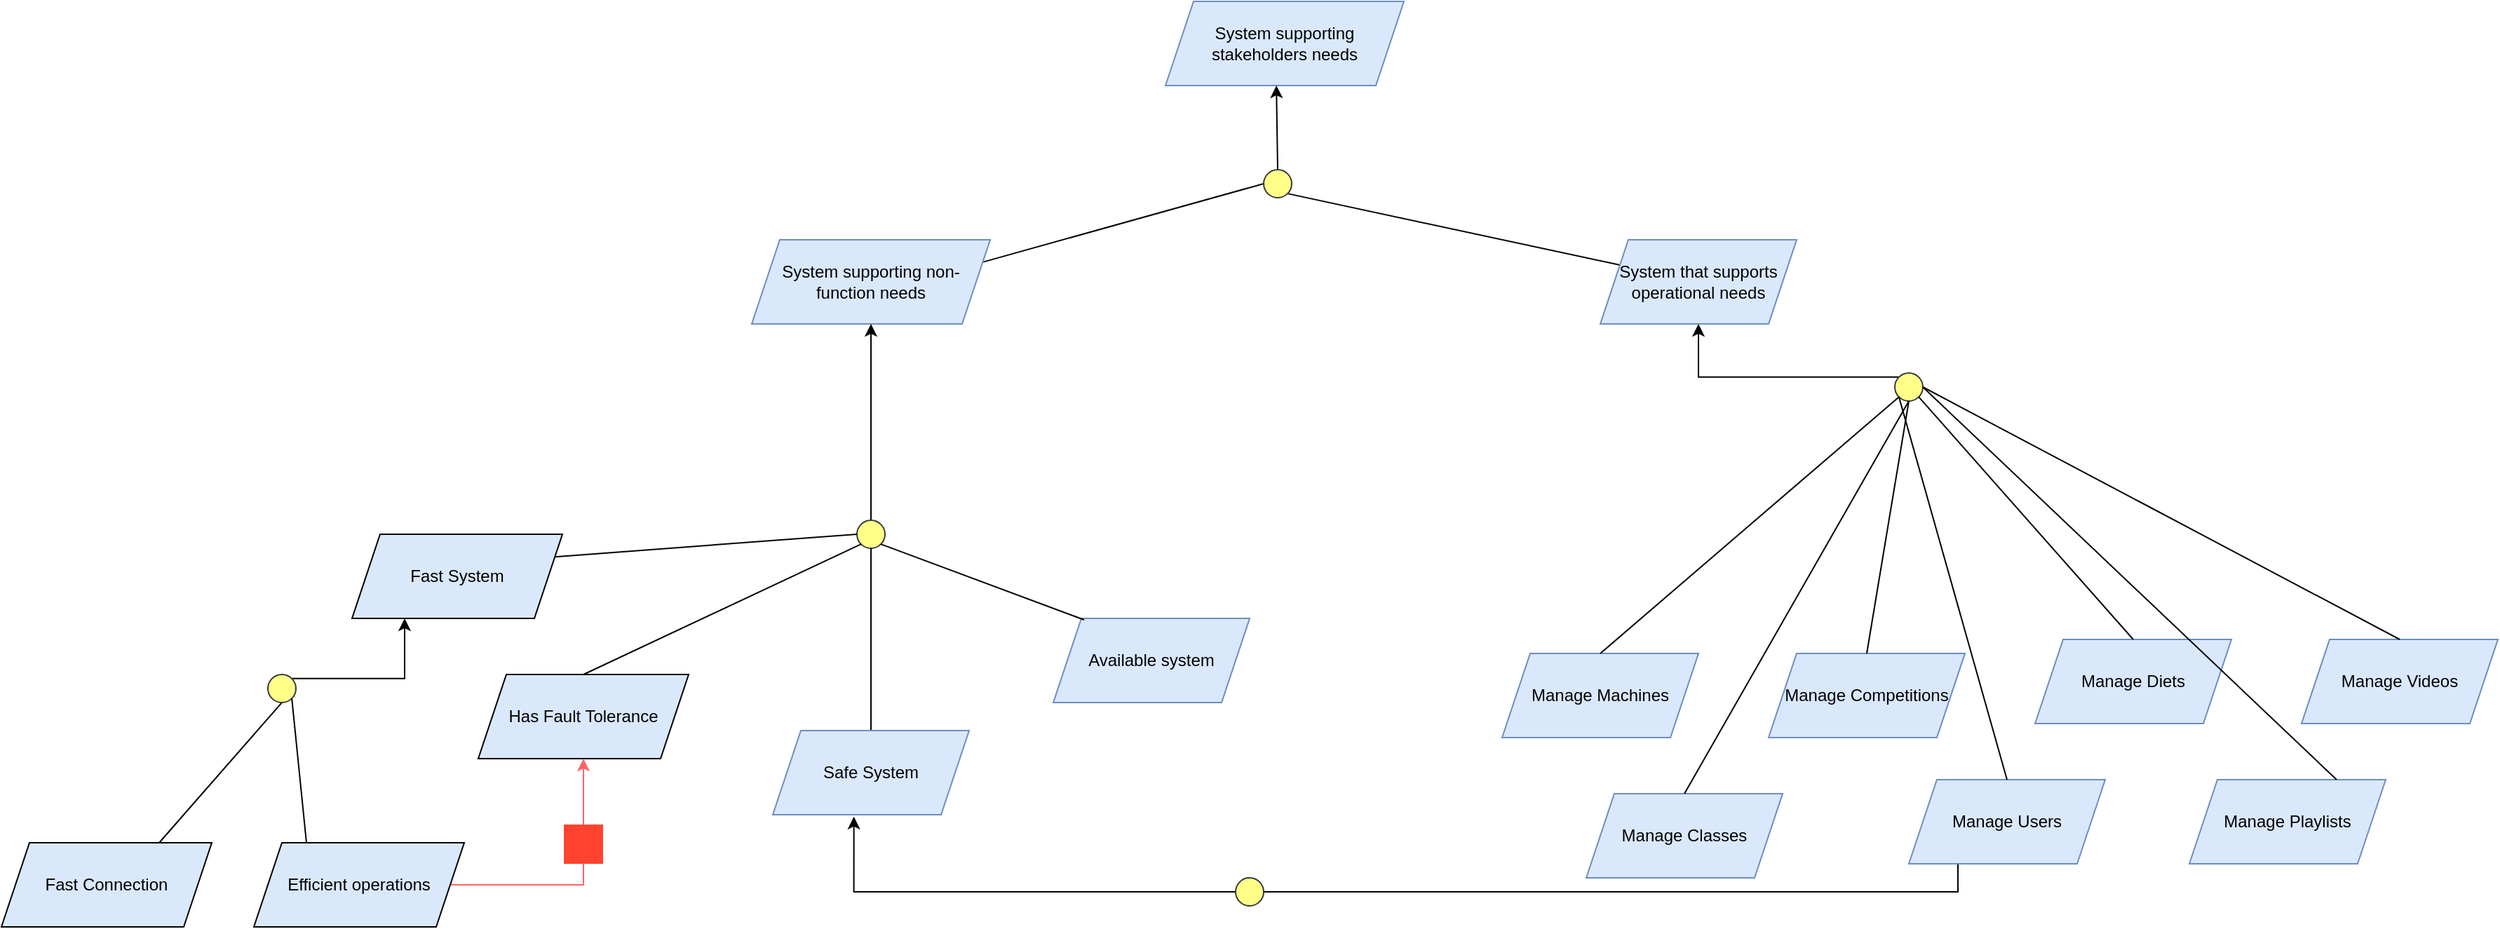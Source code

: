 <mxfile version="21.2.1" type="device">
  <diagram name="Page-1" id="tfmDBc3miOEakFV3B7y-">
    <mxGraphModel dx="2284" dy="723" grid="1" gridSize="10" guides="1" tooltips="1" connect="1" arrows="1" fold="1" page="1" pageScale="1" pageWidth="850" pageHeight="1100" math="0" shadow="0">
      <root>
        <mxCell id="0" />
        <mxCell id="1" parent="0" />
        <mxCell id="NPP5GdCvXKv0nV-kcgQ7-36" style="edgeStyle=orthogonalEdgeStyle;orthogonalLoop=1;jettySize=auto;html=1;startFill=1;endFill=0;rounded=0;entryX=0.5;entryY=1;entryDx=0;entryDy=0;" parent="1" edge="1">
          <mxGeometry relative="1" as="geometry">
            <mxPoint x="720" y="730.0" as="sourcePoint" />
          </mxGeometry>
        </mxCell>
        <mxCell id="7pt3q2MDJ_d6-O4SjyfG-86" value="Available system" style="shape=parallelogram;perimeter=parallelogramPerimeter;whiteSpace=wrap;html=1;fixedSize=1;fillColor=#dae8fc;strokeColor=#6c8ebf;" parent="1" vertex="1">
          <mxGeometry x="-100" y="610" width="140" height="60" as="geometry" />
        </mxCell>
        <mxCell id="7pt3q2MDJ_d6-O4SjyfG-128" style="rounded=0;orthogonalLoop=1;jettySize=auto;html=1;exitX=1;exitY=0.25;exitDx=0;exitDy=0;entryX=0;entryY=0.5;entryDx=0;entryDy=0;endArrow=none;endFill=0;" parent="1" source="7pt3q2MDJ_d6-O4SjyfG-89" target="7pt3q2MDJ_d6-O4SjyfG-127" edge="1">
          <mxGeometry relative="1" as="geometry" />
        </mxCell>
        <mxCell id="7pt3q2MDJ_d6-O4SjyfG-89" value="System supporting non-function needs" style="shape=parallelogram;perimeter=parallelogramPerimeter;whiteSpace=wrap;html=1;fixedSize=1;fillColor=#dae8fc;strokeColor=#6c8ebf;" parent="1" vertex="1">
          <mxGeometry x="-315" y="340" width="170" height="60" as="geometry" />
        </mxCell>
        <mxCell id="7pt3q2MDJ_d6-O4SjyfG-90" value="" style="edgeStyle=orthogonalEdgeStyle;rounded=0;orthogonalLoop=1;jettySize=auto;html=1;" parent="1" source="7pt3q2MDJ_d6-O4SjyfG-91" target="7pt3q2MDJ_d6-O4SjyfG-89" edge="1">
          <mxGeometry relative="1" as="geometry" />
        </mxCell>
        <mxCell id="7pt3q2MDJ_d6-O4SjyfG-91" value="" style="ellipse;whiteSpace=wrap;html=1;aspect=fixed;fillColor=#ffff88;strokeColor=#36393d;" parent="1" vertex="1">
          <mxGeometry x="-240" y="540" width="20" height="20" as="geometry" />
        </mxCell>
        <mxCell id="7pt3q2MDJ_d6-O4SjyfG-92" value="" style="endArrow=none;html=1;rounded=0;exitX=0.157;exitY=0.017;exitDx=0;exitDy=0;entryX=1;entryY=1;entryDx=0;entryDy=0;exitPerimeter=0;" parent="1" source="7pt3q2MDJ_d6-O4SjyfG-86" target="7pt3q2MDJ_d6-O4SjyfG-91" edge="1">
          <mxGeometry width="50" height="50" relative="1" as="geometry">
            <mxPoint x="-300" y="600" as="sourcePoint" />
            <mxPoint x="-170" y="570" as="targetPoint" />
          </mxGeometry>
        </mxCell>
        <mxCell id="7pt3q2MDJ_d6-O4SjyfG-93" value="Has Fault Tolerance" style="shape=parallelogram;perimeter=parallelogramPerimeter;whiteSpace=wrap;html=1;fixedSize=1;fillColor=#dae8fc;strokeColor=#000000;strokeWidth=1;" parent="1" vertex="1">
          <mxGeometry x="-510" y="650" width="150" height="60" as="geometry" />
        </mxCell>
        <mxCell id="7pt3q2MDJ_d6-O4SjyfG-94" value="" style="endArrow=none;html=1;rounded=0;entryX=0;entryY=1;entryDx=0;entryDy=0;exitX=0.5;exitY=0;exitDx=0;exitDy=0;" parent="1" source="7pt3q2MDJ_d6-O4SjyfG-93" target="7pt3q2MDJ_d6-O4SjyfG-91" edge="1">
          <mxGeometry width="50" height="50" relative="1" as="geometry">
            <mxPoint x="-370" y="630" as="sourcePoint" />
            <mxPoint x="-320" y="580" as="targetPoint" />
          </mxGeometry>
        </mxCell>
        <mxCell id="7pt3q2MDJ_d6-O4SjyfG-96" style="edgeStyle=orthogonalEdgeStyle;rounded=0;orthogonalLoop=1;jettySize=auto;html=1;exitX=0.5;exitY=0;exitDx=0;exitDy=0;entryX=0.5;entryY=1;entryDx=0;entryDy=0;endArrow=none;endFill=0;" parent="1" source="7pt3q2MDJ_d6-O4SjyfG-97" target="7pt3q2MDJ_d6-O4SjyfG-91" edge="1">
          <mxGeometry relative="1" as="geometry" />
        </mxCell>
        <mxCell id="7pt3q2MDJ_d6-O4SjyfG-97" value="Safe System" style="shape=parallelogram;perimeter=parallelogramPerimeter;whiteSpace=wrap;html=1;fixedSize=1;fillColor=#dae8fc;strokeColor=#6c8ebf;" parent="1" vertex="1">
          <mxGeometry x="-300" y="690" width="140" height="60" as="geometry" />
        </mxCell>
        <mxCell id="7pt3q2MDJ_d6-O4SjyfG-98" style="rounded=0;orthogonalLoop=1;jettySize=auto;html=1;exitX=1;exitY=0.25;exitDx=0;exitDy=0;entryX=0;entryY=0.5;entryDx=0;entryDy=0;endArrow=none;endFill=0;" parent="1" source="7pt3q2MDJ_d6-O4SjyfG-99" target="7pt3q2MDJ_d6-O4SjyfG-91" edge="1">
          <mxGeometry relative="1" as="geometry" />
        </mxCell>
        <mxCell id="7pt3q2MDJ_d6-O4SjyfG-99" value="Fast System" style="shape=parallelogram;perimeter=parallelogramPerimeter;whiteSpace=wrap;html=1;fixedSize=1;fillColor=#dae8fc;strokeColor=#000000;strokeWidth=1;" parent="1" vertex="1">
          <mxGeometry x="-600" y="550" width="150" height="60" as="geometry" />
        </mxCell>
        <mxCell id="7pt3q2MDJ_d6-O4SjyfG-100" style="rounded=0;orthogonalLoop=1;jettySize=auto;html=1;exitX=0.75;exitY=0;exitDx=0;exitDy=0;entryX=0.5;entryY=1;entryDx=0;entryDy=0;endArrow=none;endFill=0;" parent="1" source="7pt3q2MDJ_d6-O4SjyfG-101" target="7pt3q2MDJ_d6-O4SjyfG-103" edge="1">
          <mxGeometry relative="1" as="geometry" />
        </mxCell>
        <mxCell id="7pt3q2MDJ_d6-O4SjyfG-101" value="Fast Connection" style="shape=parallelogram;perimeter=parallelogramPerimeter;whiteSpace=wrap;html=1;fixedSize=1;fillColor=#dae8fc;strokeColor=#000000;strokeWidth=1;" parent="1" vertex="1">
          <mxGeometry x="-850" y="770" width="150" height="60" as="geometry" />
        </mxCell>
        <mxCell id="7pt3q2MDJ_d6-O4SjyfG-102" style="edgeStyle=orthogonalEdgeStyle;rounded=0;orthogonalLoop=1;jettySize=auto;html=1;exitX=1;exitY=0;exitDx=0;exitDy=0;entryX=0.25;entryY=1;entryDx=0;entryDy=0;" parent="1" source="7pt3q2MDJ_d6-O4SjyfG-103" target="7pt3q2MDJ_d6-O4SjyfG-99" edge="1">
          <mxGeometry relative="1" as="geometry" />
        </mxCell>
        <mxCell id="7pt3q2MDJ_d6-O4SjyfG-103" value="" style="ellipse;whiteSpace=wrap;html=1;aspect=fixed;fillColor=#ffff88;strokeColor=#36393d;" parent="1" vertex="1">
          <mxGeometry x="-660" y="650" width="20" height="20" as="geometry" />
        </mxCell>
        <mxCell id="7pt3q2MDJ_d6-O4SjyfG-104" style="rounded=0;orthogonalLoop=1;jettySize=auto;html=1;exitX=0.25;exitY=0;exitDx=0;exitDy=0;entryX=1;entryY=1;entryDx=0;entryDy=0;endArrow=none;endFill=0;" parent="1" source="7pt3q2MDJ_d6-O4SjyfG-105" target="7pt3q2MDJ_d6-O4SjyfG-103" edge="1">
          <mxGeometry relative="1" as="geometry" />
        </mxCell>
        <mxCell id="7pt3q2MDJ_d6-O4SjyfG-131" style="edgeStyle=orthogonalEdgeStyle;rounded=0;orthogonalLoop=1;jettySize=auto;html=1;exitX=1;exitY=0.5;exitDx=0;exitDy=0;fillColor=#ffcccc;strokeColor=#FF6666;" parent="1" source="7pt3q2MDJ_d6-O4SjyfG-105" target="7pt3q2MDJ_d6-O4SjyfG-93" edge="1">
          <mxGeometry relative="1" as="geometry" />
        </mxCell>
        <mxCell id="7pt3q2MDJ_d6-O4SjyfG-105" value="Efficient operations" style="shape=parallelogram;perimeter=parallelogramPerimeter;whiteSpace=wrap;html=1;fixedSize=1;fillColor=#dae8fc;strokeColor=#000000;strokeWidth=1;" parent="1" vertex="1">
          <mxGeometry x="-670" y="770" width="150" height="60" as="geometry" />
        </mxCell>
        <mxCell id="7pt3q2MDJ_d6-O4SjyfG-106" value="Manage Machines" style="shape=parallelogram;perimeter=parallelogramPerimeter;whiteSpace=wrap;html=1;fixedSize=1;fillColor=#dae8fc;strokeColor=#6c8ebf;" parent="1" vertex="1">
          <mxGeometry x="220" y="635" width="140" height="60" as="geometry" />
        </mxCell>
        <mxCell id="7pt3q2MDJ_d6-O4SjyfG-107" value="Manage Classes" style="shape=parallelogram;perimeter=parallelogramPerimeter;whiteSpace=wrap;html=1;fixedSize=1;fillColor=#dae8fc;strokeColor=#6c8ebf;" parent="1" vertex="1">
          <mxGeometry x="280" y="735" width="140" height="60" as="geometry" />
        </mxCell>
        <mxCell id="7pt3q2MDJ_d6-O4SjyfG-108" value="Manage Competitions" style="shape=parallelogram;perimeter=parallelogramPerimeter;whiteSpace=wrap;html=1;fixedSize=1;fillColor=#dae8fc;strokeColor=#6c8ebf;" parent="1" vertex="1">
          <mxGeometry x="410" y="635" width="140" height="60" as="geometry" />
        </mxCell>
        <mxCell id="7pt3q2MDJ_d6-O4SjyfG-135" style="edgeStyle=orthogonalEdgeStyle;rounded=0;orthogonalLoop=1;jettySize=auto;html=1;exitX=0.25;exitY=1;exitDx=0;exitDy=0;entryX=1;entryY=0.5;entryDx=0;entryDy=0;endArrow=none;endFill=0;" parent="1" source="7pt3q2MDJ_d6-O4SjyfG-109" target="7pt3q2MDJ_d6-O4SjyfG-134" edge="1">
          <mxGeometry relative="1" as="geometry" />
        </mxCell>
        <mxCell id="7pt3q2MDJ_d6-O4SjyfG-109" value="Manage Users" style="shape=parallelogram;perimeter=parallelogramPerimeter;whiteSpace=wrap;html=1;fixedSize=1;fillColor=#dae8fc;strokeColor=#6c8ebf;" parent="1" vertex="1">
          <mxGeometry x="510" y="725" width="140" height="60" as="geometry" />
        </mxCell>
        <mxCell id="7pt3q2MDJ_d6-O4SjyfG-110" value="Manage Diets" style="shape=parallelogram;perimeter=parallelogramPerimeter;whiteSpace=wrap;html=1;fixedSize=1;fillColor=#dae8fc;strokeColor=#6c8ebf;" parent="1" vertex="1">
          <mxGeometry x="600" y="625" width="140" height="60" as="geometry" />
        </mxCell>
        <mxCell id="7pt3q2MDJ_d6-O4SjyfG-111" value="Manage Playlists" style="shape=parallelogram;perimeter=parallelogramPerimeter;whiteSpace=wrap;html=1;fixedSize=1;fillColor=#dae8fc;strokeColor=#6c8ebf;" parent="1" vertex="1">
          <mxGeometry x="710" y="725" width="140" height="60" as="geometry" />
        </mxCell>
        <mxCell id="7pt3q2MDJ_d6-O4SjyfG-112" value="Manage Videos" style="shape=parallelogram;perimeter=parallelogramPerimeter;whiteSpace=wrap;html=1;fixedSize=1;fillColor=#dae8fc;strokeColor=#6c8ebf;" parent="1" vertex="1">
          <mxGeometry x="790" y="625" width="140" height="60" as="geometry" />
        </mxCell>
        <mxCell id="7pt3q2MDJ_d6-O4SjyfG-125" style="edgeStyle=orthogonalEdgeStyle;rounded=0;orthogonalLoop=1;jettySize=auto;html=1;exitX=0;exitY=0;exitDx=0;exitDy=0;entryX=0.5;entryY=1;entryDx=0;entryDy=0;" parent="1" source="7pt3q2MDJ_d6-O4SjyfG-113" target="7pt3q2MDJ_d6-O4SjyfG-124" edge="1">
          <mxGeometry relative="1" as="geometry" />
        </mxCell>
        <mxCell id="7pt3q2MDJ_d6-O4SjyfG-113" value="" style="ellipse;whiteSpace=wrap;html=1;aspect=fixed;fillColor=#ffff88;strokeColor=#36393d;" parent="1" vertex="1">
          <mxGeometry x="500" y="435" width="20" height="20" as="geometry" />
        </mxCell>
        <mxCell id="7pt3q2MDJ_d6-O4SjyfG-114" value="" style="endArrow=none;html=1;rounded=0;exitX=0;exitY=1;exitDx=0;exitDy=0;entryX=0.5;entryY=0;entryDx=0;entryDy=0;" parent="1" source="7pt3q2MDJ_d6-O4SjyfG-113" target="7pt3q2MDJ_d6-O4SjyfG-106" edge="1">
          <mxGeometry width="50" height="50" relative="1" as="geometry">
            <mxPoint x="395" y="559" as="sourcePoint" />
            <mxPoint x="250" y="505" as="targetPoint" />
          </mxGeometry>
        </mxCell>
        <mxCell id="7pt3q2MDJ_d6-O4SjyfG-115" value="" style="endArrow=none;html=1;rounded=0;exitX=0.5;exitY=1;exitDx=0;exitDy=0;entryX=0.5;entryY=0;entryDx=0;entryDy=0;" parent="1" source="7pt3q2MDJ_d6-O4SjyfG-113" target="7pt3q2MDJ_d6-O4SjyfG-107" edge="1">
          <mxGeometry width="50" height="50" relative="1" as="geometry">
            <mxPoint x="633" y="482" as="sourcePoint" />
            <mxPoint x="260" y="645" as="targetPoint" />
          </mxGeometry>
        </mxCell>
        <mxCell id="7pt3q2MDJ_d6-O4SjyfG-116" value="" style="endArrow=none;html=1;rounded=0;exitX=0.5;exitY=1;exitDx=0;exitDy=0;entryX=0.5;entryY=0;entryDx=0;entryDy=0;" parent="1" source="7pt3q2MDJ_d6-O4SjyfG-113" target="7pt3q2MDJ_d6-O4SjyfG-108" edge="1">
          <mxGeometry width="50" height="50" relative="1" as="geometry">
            <mxPoint x="640" y="485" as="sourcePoint" />
            <mxPoint x="360" y="745" as="targetPoint" />
          </mxGeometry>
        </mxCell>
        <mxCell id="7pt3q2MDJ_d6-O4SjyfG-118" value="" style="endArrow=none;html=1;rounded=0;entryX=0.5;entryY=0;entryDx=0;entryDy=0;exitX=0;exitY=1;exitDx=0;exitDy=0;" parent="1" source="7pt3q2MDJ_d6-O4SjyfG-113" target="7pt3q2MDJ_d6-O4SjyfG-109" edge="1">
          <mxGeometry width="50" height="50" relative="1" as="geometry">
            <mxPoint x="630" y="475" as="sourcePoint" />
            <mxPoint x="540" y="645" as="targetPoint" />
          </mxGeometry>
        </mxCell>
        <mxCell id="7pt3q2MDJ_d6-O4SjyfG-119" value="" style="endArrow=none;html=1;rounded=0;exitX=1;exitY=1;exitDx=0;exitDy=0;entryX=0.5;entryY=0;entryDx=0;entryDy=0;" parent="1" source="7pt3q2MDJ_d6-O4SjyfG-113" target="7pt3q2MDJ_d6-O4SjyfG-110" edge="1">
          <mxGeometry width="50" height="50" relative="1" as="geometry">
            <mxPoint x="650" y="495" as="sourcePoint" />
            <mxPoint x="550" y="655" as="targetPoint" />
          </mxGeometry>
        </mxCell>
        <mxCell id="7pt3q2MDJ_d6-O4SjyfG-120" value="" style="endArrow=none;html=1;rounded=0;entryX=0.5;entryY=0;entryDx=0;entryDy=0;exitX=1;exitY=0.5;exitDx=0;exitDy=0;" parent="1" source="7pt3q2MDJ_d6-O4SjyfG-113" target="7pt3q2MDJ_d6-O4SjyfG-112" edge="1">
          <mxGeometry width="50" height="50" relative="1" as="geometry">
            <mxPoint x="640" y="465" as="sourcePoint" />
            <mxPoint x="780" y="635" as="targetPoint" />
          </mxGeometry>
        </mxCell>
        <mxCell id="7pt3q2MDJ_d6-O4SjyfG-121" value="" style="endArrow=none;html=1;rounded=0;entryX=0.75;entryY=0;entryDx=0;entryDy=0;exitX=1;exitY=0.5;exitDx=0;exitDy=0;" parent="1" source="7pt3q2MDJ_d6-O4SjyfG-113" target="7pt3q2MDJ_d6-O4SjyfG-111" edge="1">
          <mxGeometry width="50" height="50" relative="1" as="geometry">
            <mxPoint x="640" y="475" as="sourcePoint" />
            <mxPoint x="1030" y="645" as="targetPoint" />
          </mxGeometry>
        </mxCell>
        <mxCell id="7pt3q2MDJ_d6-O4SjyfG-129" style="rounded=0;orthogonalLoop=1;jettySize=auto;html=1;exitX=0;exitY=0.25;exitDx=0;exitDy=0;entryX=1;entryY=1;entryDx=0;entryDy=0;endArrow=none;endFill=0;" parent="1" source="7pt3q2MDJ_d6-O4SjyfG-124" target="7pt3q2MDJ_d6-O4SjyfG-127" edge="1">
          <mxGeometry relative="1" as="geometry" />
        </mxCell>
        <mxCell id="7pt3q2MDJ_d6-O4SjyfG-124" value="System that supports operational needs" style="shape=parallelogram;perimeter=parallelogramPerimeter;whiteSpace=wrap;html=1;fixedSize=1;fillColor=#dae8fc;strokeColor=#6c8ebf;" parent="1" vertex="1">
          <mxGeometry x="290" y="340" width="140" height="60" as="geometry" />
        </mxCell>
        <mxCell id="7pt3q2MDJ_d6-O4SjyfG-126" value="System supporting stakeholders needs" style="shape=parallelogram;perimeter=parallelogramPerimeter;whiteSpace=wrap;html=1;fixedSize=1;fillColor=#dae8fc;strokeColor=#6c8ebf;" parent="1" vertex="1">
          <mxGeometry x="-20" y="170" width="170" height="60" as="geometry" />
        </mxCell>
        <mxCell id="7pt3q2MDJ_d6-O4SjyfG-130" style="rounded=0;orthogonalLoop=1;jettySize=auto;html=1;exitX=0.5;exitY=0;exitDx=0;exitDy=0;entryX=0.465;entryY=1;entryDx=0;entryDy=0;entryPerimeter=0;" parent="1" source="7pt3q2MDJ_d6-O4SjyfG-127" target="7pt3q2MDJ_d6-O4SjyfG-126" edge="1">
          <mxGeometry relative="1" as="geometry" />
        </mxCell>
        <mxCell id="7pt3q2MDJ_d6-O4SjyfG-127" value="" style="ellipse;whiteSpace=wrap;html=1;aspect=fixed;fillColor=#ffff88;strokeColor=#36393d;" parent="1" vertex="1">
          <mxGeometry x="50" y="290" width="20" height="20" as="geometry" />
        </mxCell>
        <mxCell id="7pt3q2MDJ_d6-O4SjyfG-133" value="" style="shape=image;html=1;verticalAlign=top;verticalLabelPosition=bottom;labelBackgroundColor=#ffffff;imageAspect=0;aspect=fixed;image=https://cdn1.iconfinder.com/data/icons/bootstrap-vol-3/16/lightning-128.png;imageBackground=#FF432E;" parent="1" vertex="1">
          <mxGeometry x="-449" y="757" width="28" height="28" as="geometry" />
        </mxCell>
        <mxCell id="7pt3q2MDJ_d6-O4SjyfG-136" style="edgeStyle=orthogonalEdgeStyle;rounded=0;orthogonalLoop=1;jettySize=auto;html=1;exitX=0;exitY=0.5;exitDx=0;exitDy=0;entryX=0.413;entryY=1.023;entryDx=0;entryDy=0;entryPerimeter=0;" parent="1" source="7pt3q2MDJ_d6-O4SjyfG-134" target="7pt3q2MDJ_d6-O4SjyfG-97" edge="1">
          <mxGeometry relative="1" as="geometry" />
        </mxCell>
        <mxCell id="7pt3q2MDJ_d6-O4SjyfG-134" value="" style="ellipse;whiteSpace=wrap;html=1;aspect=fixed;fillColor=#ffff88;strokeColor=#36393d;" parent="1" vertex="1">
          <mxGeometry x="30" y="795" width="20" height="20" as="geometry" />
        </mxCell>
      </root>
    </mxGraphModel>
  </diagram>
</mxfile>
